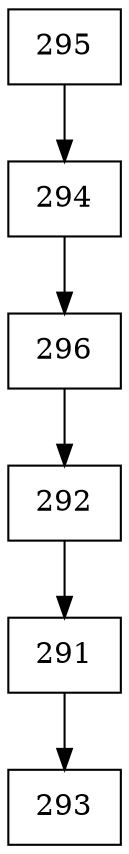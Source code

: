 digraph G {
  node [shape=record];
  node0 [label="{295}"];
  node0 -> node1;
  node1 [label="{294}"];
  node1 -> node2;
  node2 [label="{296}"];
  node2 -> node3;
  node3 [label="{292}"];
  node3 -> node4;
  node4 [label="{291}"];
  node4 -> node5;
  node5 [label="{293}"];
}
